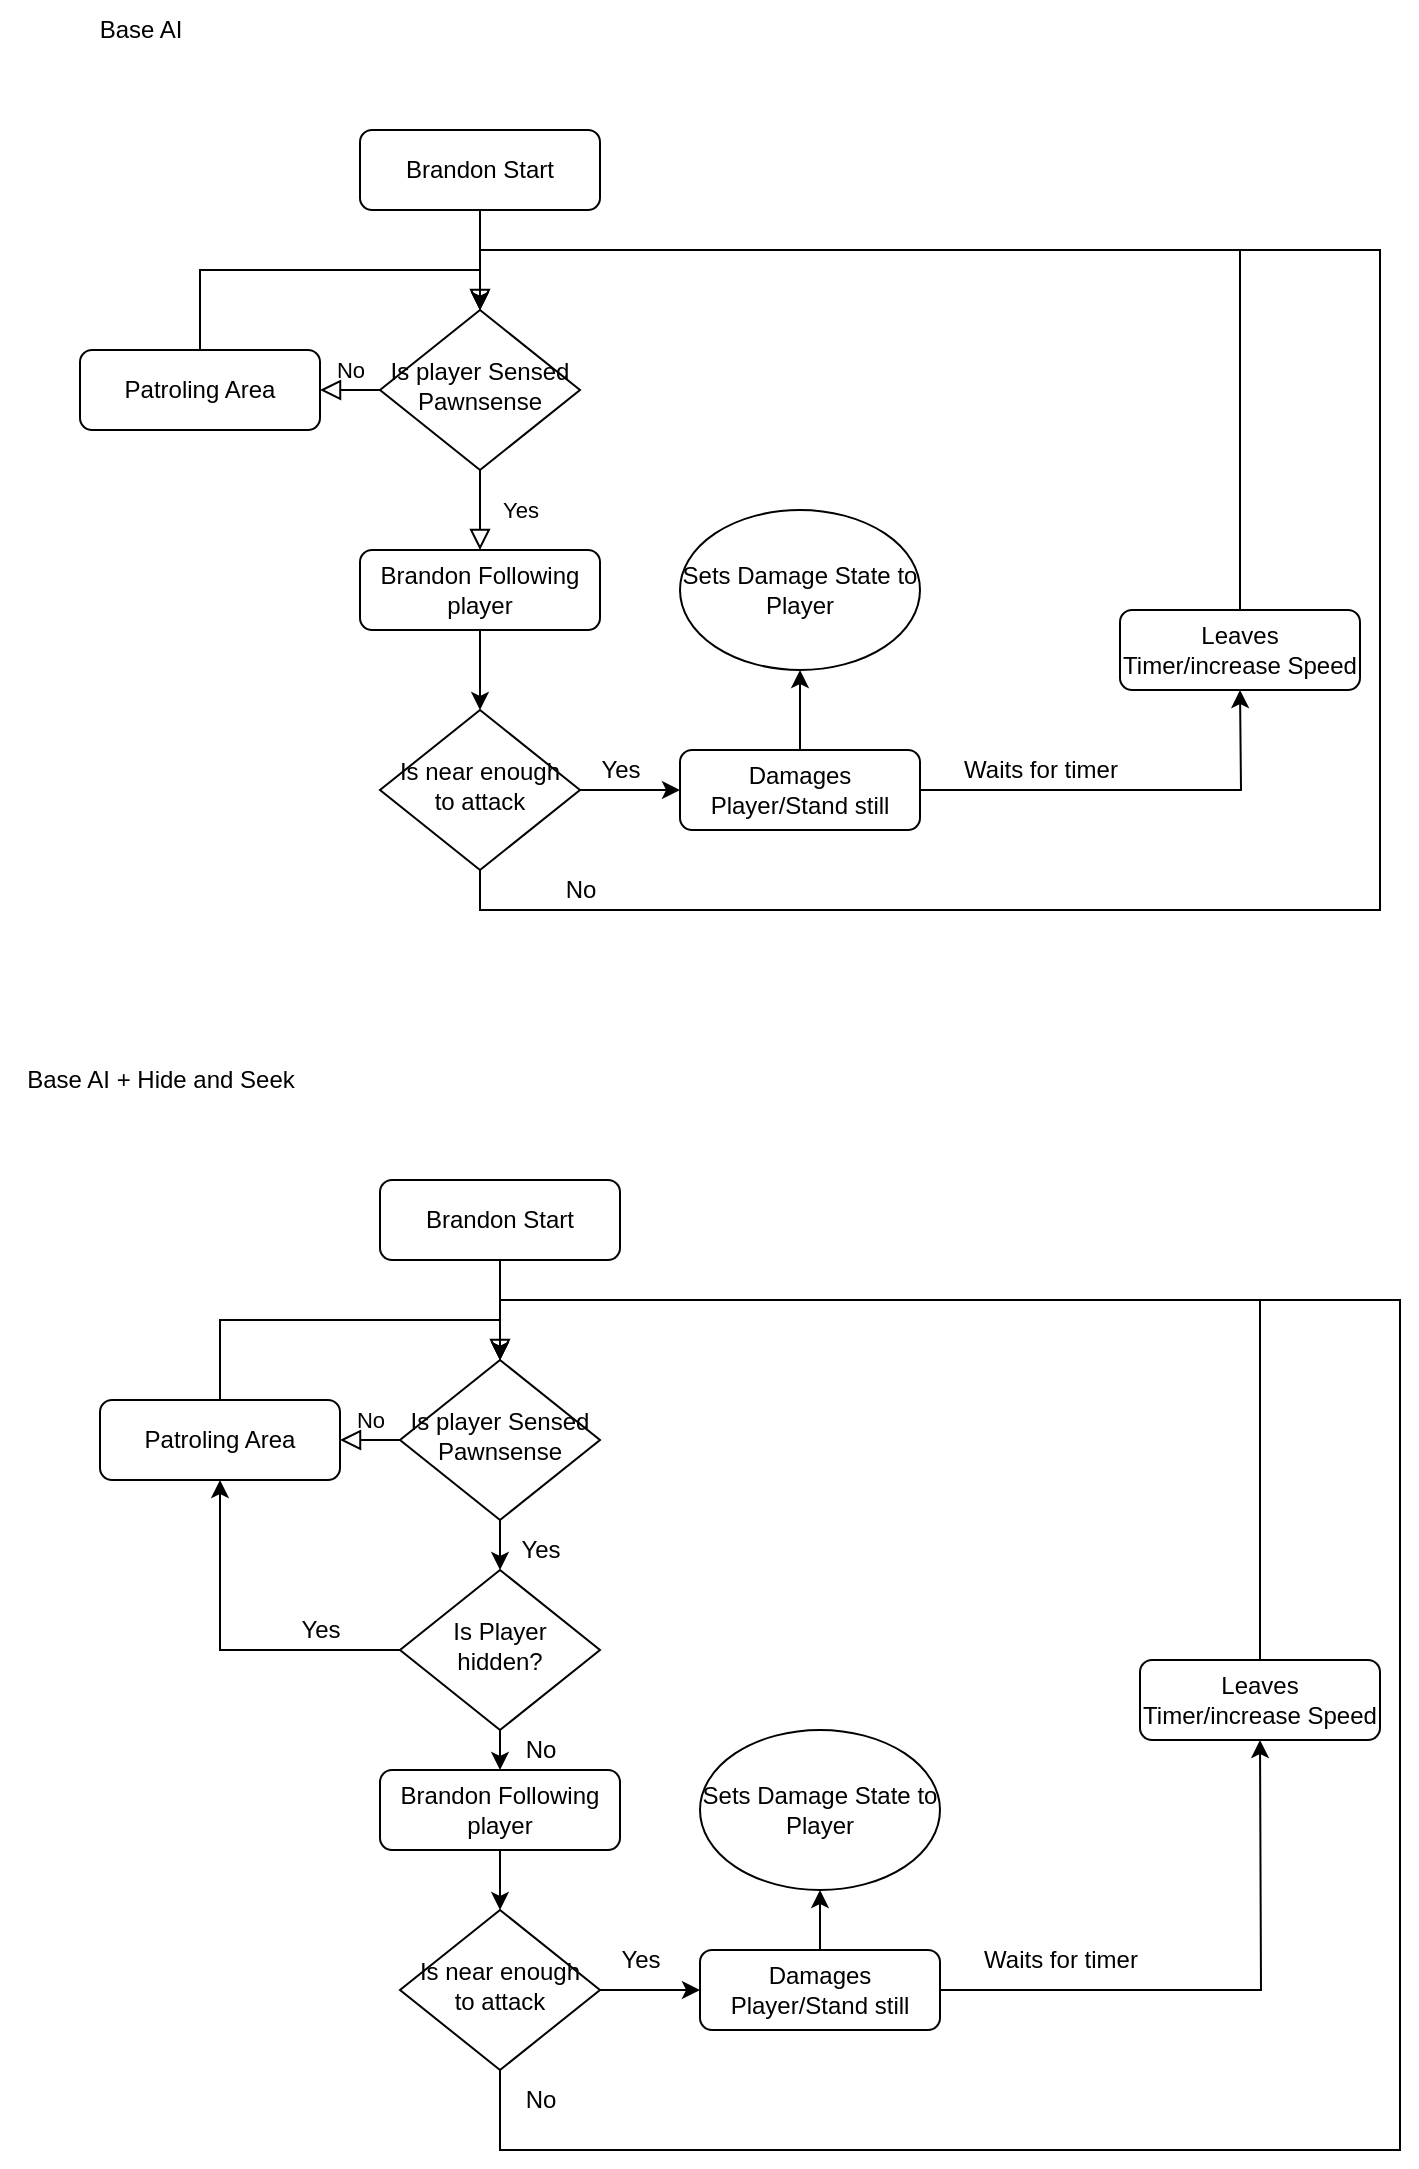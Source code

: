 <mxfile version="20.8.16" type="device"><diagram id="C5RBs43oDa-KdzZeNtuy" name="Page-1"><mxGraphModel dx="1925" dy="828" grid="1" gridSize="10" guides="1" tooltips="1" connect="1" arrows="1" fold="1" page="1" pageScale="1" pageWidth="827" pageHeight="1169" math="0" shadow="0"><root><mxCell id="WIyWlLk6GJQsqaUBKTNV-0"/><mxCell id="WIyWlLk6GJQsqaUBKTNV-1" parent="WIyWlLk6GJQsqaUBKTNV-0"/><mxCell id="WIyWlLk6GJQsqaUBKTNV-2" value="" style="rounded=0;html=1;jettySize=auto;orthogonalLoop=1;fontSize=11;endArrow=block;endFill=0;endSize=8;strokeWidth=1;shadow=0;labelBackgroundColor=none;edgeStyle=orthogonalEdgeStyle;" parent="WIyWlLk6GJQsqaUBKTNV-1" source="WIyWlLk6GJQsqaUBKTNV-3" target="WIyWlLk6GJQsqaUBKTNV-6" edge="1"><mxGeometry relative="1" as="geometry"/></mxCell><mxCell id="WIyWlLk6GJQsqaUBKTNV-3" value="Brandon Start" style="rounded=1;whiteSpace=wrap;html=1;fontSize=12;glass=0;strokeWidth=1;shadow=0;" parent="WIyWlLk6GJQsqaUBKTNV-1" vertex="1"><mxGeometry x="160" y="80" width="120" height="40" as="geometry"/></mxCell><mxCell id="WIyWlLk6GJQsqaUBKTNV-4" value="Yes" style="rounded=0;html=1;jettySize=auto;orthogonalLoop=1;fontSize=11;endArrow=block;endFill=0;endSize=8;strokeWidth=1;shadow=0;labelBackgroundColor=none;edgeStyle=orthogonalEdgeStyle;" parent="WIyWlLk6GJQsqaUBKTNV-1" source="WIyWlLk6GJQsqaUBKTNV-6" edge="1"><mxGeometry y="20" relative="1" as="geometry"><mxPoint as="offset"/><mxPoint x="220" y="290" as="targetPoint"/></mxGeometry></mxCell><mxCell id="WIyWlLk6GJQsqaUBKTNV-5" value="No" style="edgeStyle=orthogonalEdgeStyle;rounded=0;html=1;jettySize=auto;orthogonalLoop=1;fontSize=11;endArrow=block;endFill=0;endSize=8;strokeWidth=1;shadow=0;labelBackgroundColor=none;" parent="WIyWlLk6GJQsqaUBKTNV-1" source="WIyWlLk6GJQsqaUBKTNV-6" target="WIyWlLk6GJQsqaUBKTNV-7" edge="1"><mxGeometry y="10" relative="1" as="geometry"><mxPoint as="offset"/></mxGeometry></mxCell><mxCell id="WIyWlLk6GJQsqaUBKTNV-6" value="Is player Sensed&lt;br&gt;Pawnsense" style="rhombus;whiteSpace=wrap;html=1;shadow=0;fontFamily=Helvetica;fontSize=12;align=center;strokeWidth=1;spacing=6;spacingTop=-4;" parent="WIyWlLk6GJQsqaUBKTNV-1" vertex="1"><mxGeometry x="170" y="170" width="100" height="80" as="geometry"/></mxCell><mxCell id="lHhpETGWVEBr_2rS2IRj-13" style="edgeStyle=orthogonalEdgeStyle;rounded=0;orthogonalLoop=1;jettySize=auto;html=1;exitX=0.5;exitY=0;exitDx=0;exitDy=0;entryX=0.5;entryY=0;entryDx=0;entryDy=0;" edge="1" parent="WIyWlLk6GJQsqaUBKTNV-1" source="WIyWlLk6GJQsqaUBKTNV-7" target="WIyWlLk6GJQsqaUBKTNV-6"><mxGeometry relative="1" as="geometry"/></mxCell><mxCell id="WIyWlLk6GJQsqaUBKTNV-7" value="Patroling Area" style="rounded=1;whiteSpace=wrap;html=1;fontSize=12;glass=0;strokeWidth=1;shadow=0;" parent="WIyWlLk6GJQsqaUBKTNV-1" vertex="1"><mxGeometry x="20" y="190" width="120" height="40" as="geometry"/></mxCell><mxCell id="lHhpETGWVEBr_2rS2IRj-3" style="edgeStyle=orthogonalEdgeStyle;rounded=0;orthogonalLoop=1;jettySize=auto;html=1;exitX=0.5;exitY=1;exitDx=0;exitDy=0;entryX=0.5;entryY=0;entryDx=0;entryDy=0;" edge="1" parent="WIyWlLk6GJQsqaUBKTNV-1" source="lHhpETGWVEBr_2rS2IRj-0" target="lHhpETGWVEBr_2rS2IRj-2"><mxGeometry relative="1" as="geometry"/></mxCell><mxCell id="lHhpETGWVEBr_2rS2IRj-0" value="Brandon Following player" style="rounded=1;whiteSpace=wrap;html=1;fontSize=12;glass=0;strokeWidth=1;shadow=0;" vertex="1" parent="WIyWlLk6GJQsqaUBKTNV-1"><mxGeometry x="160" y="290" width="120" height="40" as="geometry"/></mxCell><mxCell id="lHhpETGWVEBr_2rS2IRj-4" style="edgeStyle=orthogonalEdgeStyle;rounded=0;orthogonalLoop=1;jettySize=auto;html=1;exitX=1;exitY=0.5;exitDx=0;exitDy=0;" edge="1" parent="WIyWlLk6GJQsqaUBKTNV-1" source="lHhpETGWVEBr_2rS2IRj-2"><mxGeometry relative="1" as="geometry"><mxPoint x="320" y="410" as="targetPoint"/></mxGeometry></mxCell><mxCell id="lHhpETGWVEBr_2rS2IRj-14" style="edgeStyle=orthogonalEdgeStyle;rounded=0;orthogonalLoop=1;jettySize=auto;html=1;exitX=0.5;exitY=1;exitDx=0;exitDy=0;" edge="1" parent="WIyWlLk6GJQsqaUBKTNV-1" source="lHhpETGWVEBr_2rS2IRj-2"><mxGeometry relative="1" as="geometry"><mxPoint x="220" y="170" as="targetPoint"/><Array as="points"><mxPoint x="220" y="470"/><mxPoint x="670" y="470"/><mxPoint x="670" y="140"/><mxPoint x="220" y="140"/></Array></mxGeometry></mxCell><mxCell id="lHhpETGWVEBr_2rS2IRj-2" value="Is near enough to attack" style="rhombus;whiteSpace=wrap;html=1;shadow=0;fontFamily=Helvetica;fontSize=12;align=center;strokeWidth=1;spacing=6;spacingTop=-4;" vertex="1" parent="WIyWlLk6GJQsqaUBKTNV-1"><mxGeometry x="170" y="370" width="100" height="80" as="geometry"/></mxCell><mxCell id="lHhpETGWVEBr_2rS2IRj-7" style="edgeStyle=orthogonalEdgeStyle;rounded=0;orthogonalLoop=1;jettySize=auto;html=1;exitX=0.5;exitY=0;exitDx=0;exitDy=0;" edge="1" parent="WIyWlLk6GJQsqaUBKTNV-1" source="lHhpETGWVEBr_2rS2IRj-5"><mxGeometry relative="1" as="geometry"><mxPoint x="380" y="350" as="targetPoint"/></mxGeometry></mxCell><mxCell id="lHhpETGWVEBr_2rS2IRj-9" style="edgeStyle=orthogonalEdgeStyle;rounded=0;orthogonalLoop=1;jettySize=auto;html=1;exitX=1;exitY=0.5;exitDx=0;exitDy=0;" edge="1" parent="WIyWlLk6GJQsqaUBKTNV-1" source="lHhpETGWVEBr_2rS2IRj-5"><mxGeometry relative="1" as="geometry"><mxPoint x="600" y="360" as="targetPoint"/></mxGeometry></mxCell><mxCell id="lHhpETGWVEBr_2rS2IRj-5" value="Damages Player/Stand still" style="rounded=1;whiteSpace=wrap;html=1;fontSize=12;glass=0;strokeWidth=1;shadow=0;" vertex="1" parent="WIyWlLk6GJQsqaUBKTNV-1"><mxGeometry x="320" y="390" width="120" height="40" as="geometry"/></mxCell><mxCell id="lHhpETGWVEBr_2rS2IRj-6" value="Yes" style="text;html=1;align=center;verticalAlign=middle;resizable=0;points=[];autosize=1;strokeColor=none;fillColor=none;" vertex="1" parent="WIyWlLk6GJQsqaUBKTNV-1"><mxGeometry x="270" y="385" width="40" height="30" as="geometry"/></mxCell><mxCell id="lHhpETGWVEBr_2rS2IRj-8" value="Sets Damage State to Player" style="ellipse;whiteSpace=wrap;html=1;" vertex="1" parent="WIyWlLk6GJQsqaUBKTNV-1"><mxGeometry x="320" y="270" width="120" height="80" as="geometry"/></mxCell><mxCell id="lHhpETGWVEBr_2rS2IRj-12" style="edgeStyle=orthogonalEdgeStyle;rounded=0;orthogonalLoop=1;jettySize=auto;html=1;exitX=0.5;exitY=0;exitDx=0;exitDy=0;" edge="1" parent="WIyWlLk6GJQsqaUBKTNV-1" source="lHhpETGWVEBr_2rS2IRj-10"><mxGeometry relative="1" as="geometry"><mxPoint x="220" y="170" as="targetPoint"/><Array as="points"><mxPoint x="600" y="140"/><mxPoint x="220" y="140"/></Array></mxGeometry></mxCell><mxCell id="lHhpETGWVEBr_2rS2IRj-10" value="Leaves Timer/increase Speed" style="rounded=1;whiteSpace=wrap;html=1;fontSize=12;glass=0;strokeWidth=1;shadow=0;" vertex="1" parent="WIyWlLk6GJQsqaUBKTNV-1"><mxGeometry x="540" y="320" width="120" height="40" as="geometry"/></mxCell><mxCell id="lHhpETGWVEBr_2rS2IRj-11" value="Waits for timer" style="text;html=1;align=center;verticalAlign=middle;resizable=0;points=[];autosize=1;strokeColor=none;fillColor=none;" vertex="1" parent="WIyWlLk6GJQsqaUBKTNV-1"><mxGeometry x="450" y="385" width="100" height="30" as="geometry"/></mxCell><mxCell id="lHhpETGWVEBr_2rS2IRj-15" value="No" style="text;html=1;align=center;verticalAlign=middle;resizable=0;points=[];autosize=1;strokeColor=none;fillColor=none;" vertex="1" parent="WIyWlLk6GJQsqaUBKTNV-1"><mxGeometry x="250" y="445" width="40" height="30" as="geometry"/></mxCell><mxCell id="lHhpETGWVEBr_2rS2IRj-16" value="Base AI" style="text;html=1;align=center;verticalAlign=middle;resizable=0;points=[];autosize=1;strokeColor=none;fillColor=none;" vertex="1" parent="WIyWlLk6GJQsqaUBKTNV-1"><mxGeometry x="20" y="15" width="60" height="30" as="geometry"/></mxCell><mxCell id="lHhpETGWVEBr_2rS2IRj-78" value="" style="rounded=0;html=1;jettySize=auto;orthogonalLoop=1;fontSize=11;endArrow=block;endFill=0;endSize=8;strokeWidth=1;shadow=0;labelBackgroundColor=none;edgeStyle=orthogonalEdgeStyle;" edge="1" parent="WIyWlLk6GJQsqaUBKTNV-1" source="lHhpETGWVEBr_2rS2IRj-79" target="lHhpETGWVEBr_2rS2IRj-82"><mxGeometry relative="1" as="geometry"/></mxCell><mxCell id="lHhpETGWVEBr_2rS2IRj-79" value="Brandon Start" style="rounded=1;whiteSpace=wrap;html=1;fontSize=12;glass=0;strokeWidth=1;shadow=0;" vertex="1" parent="WIyWlLk6GJQsqaUBKTNV-1"><mxGeometry x="170" y="605" width="120" height="40" as="geometry"/></mxCell><mxCell id="lHhpETGWVEBr_2rS2IRj-81" value="No" style="edgeStyle=orthogonalEdgeStyle;rounded=0;html=1;jettySize=auto;orthogonalLoop=1;fontSize=11;endArrow=block;endFill=0;endSize=8;strokeWidth=1;shadow=0;labelBackgroundColor=none;" edge="1" parent="WIyWlLk6GJQsqaUBKTNV-1" source="lHhpETGWVEBr_2rS2IRj-82" target="lHhpETGWVEBr_2rS2IRj-84"><mxGeometry y="10" relative="1" as="geometry"><mxPoint as="offset"/></mxGeometry></mxCell><mxCell id="lHhpETGWVEBr_2rS2IRj-103" style="edgeStyle=orthogonalEdgeStyle;rounded=0;orthogonalLoop=1;jettySize=auto;html=1;exitX=0.5;exitY=1;exitDx=0;exitDy=0;entryX=0.5;entryY=0;entryDx=0;entryDy=0;" edge="1" parent="WIyWlLk6GJQsqaUBKTNV-1" source="lHhpETGWVEBr_2rS2IRj-82" target="lHhpETGWVEBr_2rS2IRj-102"><mxGeometry relative="1" as="geometry"/></mxCell><mxCell id="lHhpETGWVEBr_2rS2IRj-82" value="Is player Sensed&lt;br&gt;Pawnsense" style="rhombus;whiteSpace=wrap;html=1;shadow=0;fontFamily=Helvetica;fontSize=12;align=center;strokeWidth=1;spacing=6;spacingTop=-4;" vertex="1" parent="WIyWlLk6GJQsqaUBKTNV-1"><mxGeometry x="180" y="695" width="100" height="80" as="geometry"/></mxCell><mxCell id="lHhpETGWVEBr_2rS2IRj-83" style="edgeStyle=orthogonalEdgeStyle;rounded=0;orthogonalLoop=1;jettySize=auto;html=1;exitX=0.5;exitY=0;exitDx=0;exitDy=0;entryX=0.5;entryY=0;entryDx=0;entryDy=0;" edge="1" parent="WIyWlLk6GJQsqaUBKTNV-1" source="lHhpETGWVEBr_2rS2IRj-84" target="lHhpETGWVEBr_2rS2IRj-82"><mxGeometry relative="1" as="geometry"/></mxCell><mxCell id="lHhpETGWVEBr_2rS2IRj-84" value="Patroling Area" style="rounded=1;whiteSpace=wrap;html=1;fontSize=12;glass=0;strokeWidth=1;shadow=0;" vertex="1" parent="WIyWlLk6GJQsqaUBKTNV-1"><mxGeometry x="30" y="715" width="120" height="40" as="geometry"/></mxCell><mxCell id="lHhpETGWVEBr_2rS2IRj-85" style="edgeStyle=orthogonalEdgeStyle;rounded=0;orthogonalLoop=1;jettySize=auto;html=1;exitX=0.5;exitY=1;exitDx=0;exitDy=0;entryX=0.5;entryY=0;entryDx=0;entryDy=0;" edge="1" parent="WIyWlLk6GJQsqaUBKTNV-1" source="lHhpETGWVEBr_2rS2IRj-86" target="lHhpETGWVEBr_2rS2IRj-89"><mxGeometry relative="1" as="geometry"/></mxCell><mxCell id="lHhpETGWVEBr_2rS2IRj-86" value="Brandon Following player" style="rounded=1;whiteSpace=wrap;html=1;fontSize=12;glass=0;strokeWidth=1;shadow=0;" vertex="1" parent="WIyWlLk6GJQsqaUBKTNV-1"><mxGeometry x="170" y="900" width="120" height="40" as="geometry"/></mxCell><mxCell id="lHhpETGWVEBr_2rS2IRj-88" style="edgeStyle=orthogonalEdgeStyle;rounded=0;orthogonalLoop=1;jettySize=auto;html=1;exitX=0.5;exitY=1;exitDx=0;exitDy=0;" edge="1" parent="WIyWlLk6GJQsqaUBKTNV-1" source="lHhpETGWVEBr_2rS2IRj-89"><mxGeometry relative="1" as="geometry"><mxPoint x="230" y="695" as="targetPoint"/><Array as="points"><mxPoint x="230" y="1090"/><mxPoint x="680" y="1090"/><mxPoint x="680" y="665"/><mxPoint x="230" y="665"/></Array></mxGeometry></mxCell><mxCell id="lHhpETGWVEBr_2rS2IRj-100" style="edgeStyle=orthogonalEdgeStyle;rounded=0;orthogonalLoop=1;jettySize=auto;html=1;exitX=1;exitY=0.5;exitDx=0;exitDy=0;entryX=0;entryY=0.5;entryDx=0;entryDy=0;" edge="1" parent="WIyWlLk6GJQsqaUBKTNV-1" source="lHhpETGWVEBr_2rS2IRj-89" target="lHhpETGWVEBr_2rS2IRj-92"><mxGeometry relative="1" as="geometry"/></mxCell><mxCell id="lHhpETGWVEBr_2rS2IRj-89" value="Is near enough to attack" style="rhombus;whiteSpace=wrap;html=1;shadow=0;fontFamily=Helvetica;fontSize=12;align=center;strokeWidth=1;spacing=6;spacingTop=-4;" vertex="1" parent="WIyWlLk6GJQsqaUBKTNV-1"><mxGeometry x="180" y="970" width="100" height="80" as="geometry"/></mxCell><mxCell id="lHhpETGWVEBr_2rS2IRj-91" style="edgeStyle=orthogonalEdgeStyle;rounded=0;orthogonalLoop=1;jettySize=auto;html=1;exitX=1;exitY=0.5;exitDx=0;exitDy=0;" edge="1" parent="WIyWlLk6GJQsqaUBKTNV-1" source="lHhpETGWVEBr_2rS2IRj-92"><mxGeometry relative="1" as="geometry"><mxPoint x="610" y="885" as="targetPoint"/></mxGeometry></mxCell><mxCell id="lHhpETGWVEBr_2rS2IRj-101" style="edgeStyle=orthogonalEdgeStyle;rounded=0;orthogonalLoop=1;jettySize=auto;html=1;exitX=0.5;exitY=0;exitDx=0;exitDy=0;entryX=0.5;entryY=1;entryDx=0;entryDy=0;" edge="1" parent="WIyWlLk6GJQsqaUBKTNV-1" source="lHhpETGWVEBr_2rS2IRj-92" target="lHhpETGWVEBr_2rS2IRj-94"><mxGeometry relative="1" as="geometry"/></mxCell><mxCell id="lHhpETGWVEBr_2rS2IRj-92" value="Damages Player/Stand still" style="rounded=1;whiteSpace=wrap;html=1;fontSize=12;glass=0;strokeWidth=1;shadow=0;" vertex="1" parent="WIyWlLk6GJQsqaUBKTNV-1"><mxGeometry x="330" y="990" width="120" height="40" as="geometry"/></mxCell><mxCell id="lHhpETGWVEBr_2rS2IRj-93" value="Yes" style="text;html=1;align=center;verticalAlign=middle;resizable=0;points=[];autosize=1;strokeColor=none;fillColor=none;" vertex="1" parent="WIyWlLk6GJQsqaUBKTNV-1"><mxGeometry x="280" y="980" width="40" height="30" as="geometry"/></mxCell><mxCell id="lHhpETGWVEBr_2rS2IRj-94" value="Sets Damage State to Player" style="ellipse;whiteSpace=wrap;html=1;" vertex="1" parent="WIyWlLk6GJQsqaUBKTNV-1"><mxGeometry x="330" y="880" width="120" height="80" as="geometry"/></mxCell><mxCell id="lHhpETGWVEBr_2rS2IRj-95" style="edgeStyle=orthogonalEdgeStyle;rounded=0;orthogonalLoop=1;jettySize=auto;html=1;exitX=0.5;exitY=0;exitDx=0;exitDy=0;" edge="1" parent="WIyWlLk6GJQsqaUBKTNV-1" source="lHhpETGWVEBr_2rS2IRj-96"><mxGeometry relative="1" as="geometry"><mxPoint x="230" y="695" as="targetPoint"/><Array as="points"><mxPoint x="610" y="665"/><mxPoint x="230" y="665"/></Array></mxGeometry></mxCell><mxCell id="lHhpETGWVEBr_2rS2IRj-96" value="Leaves Timer/increase Speed" style="rounded=1;whiteSpace=wrap;html=1;fontSize=12;glass=0;strokeWidth=1;shadow=0;" vertex="1" parent="WIyWlLk6GJQsqaUBKTNV-1"><mxGeometry x="550" y="845" width="120" height="40" as="geometry"/></mxCell><mxCell id="lHhpETGWVEBr_2rS2IRj-97" value="Waits for timer" style="text;html=1;align=center;verticalAlign=middle;resizable=0;points=[];autosize=1;strokeColor=none;fillColor=none;" vertex="1" parent="WIyWlLk6GJQsqaUBKTNV-1"><mxGeometry x="460" y="980" width="100" height="30" as="geometry"/></mxCell><mxCell id="lHhpETGWVEBr_2rS2IRj-98" value="No" style="text;html=1;align=center;verticalAlign=middle;resizable=0;points=[];autosize=1;strokeColor=none;fillColor=none;" vertex="1" parent="WIyWlLk6GJQsqaUBKTNV-1"><mxGeometry x="230" y="1050" width="40" height="30" as="geometry"/></mxCell><mxCell id="lHhpETGWVEBr_2rS2IRj-99" value="Base AI + Hide and Seek" style="text;html=1;align=center;verticalAlign=middle;resizable=0;points=[];autosize=1;strokeColor=none;fillColor=none;" vertex="1" parent="WIyWlLk6GJQsqaUBKTNV-1"><mxGeometry x="-20" y="540" width="160" height="30" as="geometry"/></mxCell><mxCell id="lHhpETGWVEBr_2rS2IRj-105" style="edgeStyle=orthogonalEdgeStyle;rounded=0;orthogonalLoop=1;jettySize=auto;html=1;exitX=0.5;exitY=1;exitDx=0;exitDy=0;entryX=0.5;entryY=0;entryDx=0;entryDy=0;" edge="1" parent="WIyWlLk6GJQsqaUBKTNV-1" source="lHhpETGWVEBr_2rS2IRj-102" target="lHhpETGWVEBr_2rS2IRj-86"><mxGeometry relative="1" as="geometry"/></mxCell><mxCell id="lHhpETGWVEBr_2rS2IRj-107" style="edgeStyle=orthogonalEdgeStyle;rounded=0;orthogonalLoop=1;jettySize=auto;html=1;exitX=0;exitY=0.5;exitDx=0;exitDy=0;entryX=0.5;entryY=1;entryDx=0;entryDy=0;" edge="1" parent="WIyWlLk6GJQsqaUBKTNV-1" source="lHhpETGWVEBr_2rS2IRj-102" target="lHhpETGWVEBr_2rS2IRj-84"><mxGeometry relative="1" as="geometry"/></mxCell><mxCell id="lHhpETGWVEBr_2rS2IRj-102" value="Is Player hidden?" style="rhombus;whiteSpace=wrap;html=1;shadow=0;fontFamily=Helvetica;fontSize=12;align=center;strokeWidth=1;spacing=6;spacingTop=-4;" vertex="1" parent="WIyWlLk6GJQsqaUBKTNV-1"><mxGeometry x="180" y="800" width="100" height="80" as="geometry"/></mxCell><mxCell id="lHhpETGWVEBr_2rS2IRj-104" value="Yes" style="text;html=1;align=center;verticalAlign=middle;resizable=0;points=[];autosize=1;strokeColor=none;fillColor=none;" vertex="1" parent="WIyWlLk6GJQsqaUBKTNV-1"><mxGeometry x="230" y="775" width="40" height="30" as="geometry"/></mxCell><mxCell id="lHhpETGWVEBr_2rS2IRj-106" value="No" style="text;html=1;align=center;verticalAlign=middle;resizable=0;points=[];autosize=1;strokeColor=none;fillColor=none;" vertex="1" parent="WIyWlLk6GJQsqaUBKTNV-1"><mxGeometry x="230" y="875" width="40" height="30" as="geometry"/></mxCell><mxCell id="lHhpETGWVEBr_2rS2IRj-108" value="Yes" style="text;html=1;align=center;verticalAlign=middle;resizable=0;points=[];autosize=1;strokeColor=none;fillColor=none;" vertex="1" parent="WIyWlLk6GJQsqaUBKTNV-1"><mxGeometry x="120" y="815" width="40" height="30" as="geometry"/></mxCell></root></mxGraphModel></diagram></mxfile>